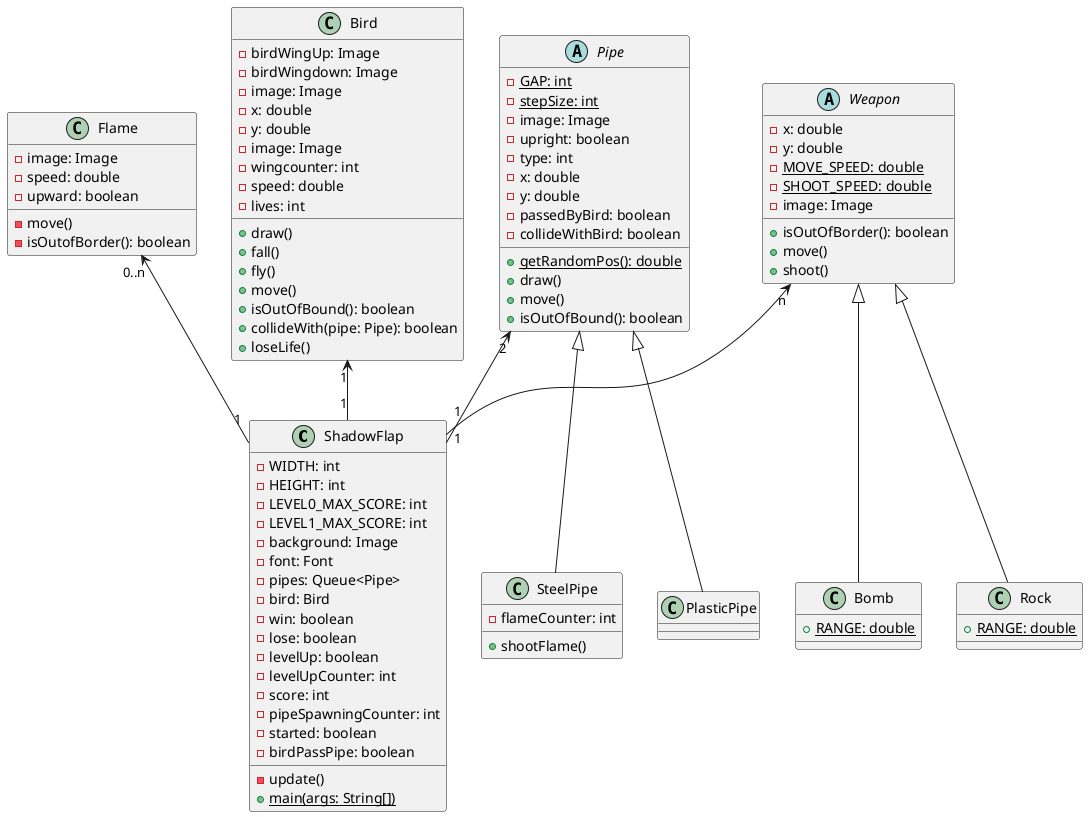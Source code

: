 @startuml
class ShadowFlap {
	- WIDTH: int
	- HEIGHT: int
	- LEVEL0_MAX_SCORE: int
	- LEVEL1_MAX_SCORE: int
	- background: Image
	- font: Font
	- pipes: Queue<Pipe>
	- bird: Bird
	- win: boolean
	- lose: boolean
	- levelUp: boolean
	- levelUpCounter: int
	- score: int
	- pipeSpawningCounter: int
	- started: boolean
	- birdPassPipe: boolean

	- update()
	+ main(args: String[]) {static}
}

abstract class Pipe {
    - GAP: int {static}
    - stepSize: int {static}
	- image: Image
	- upright: boolean
	- type: int
	- x: double
	- y: double
	- passedByBird: boolean
	- collideWithBird: boolean

	+ getRandomPos(): double {static}
	+ draw()
	+ move()
	+ isOutOfBound(): boolean
}

class PlasticPipe extends Pipe {}

class SteelPipe extends Pipe {
	- flameCounter: int

	+ shootFlame()
}

class Flame {
	- image: Image
	- speed: double
	- upward: boolean

	- move()
	- isOutofBorder(): boolean
}

class Bird {
	- birdWingUp: Image
	- birdWingdown: Image
	- image: Image
	- x: double
	- y: double
	- image: Image
	- wingcounter: int
	- speed: double
	- lives: int

	+ draw()
	+ fall()
	+ fly()
	+ move()
	+ isOutOfBound(): boolean
	+ collideWith(pipe: Pipe): boolean
	+ loseLife()
}

abstract class Weapon {
	- x: double
	- y: double
	- MOVE_SPEED: double {static}
	- SHOOT_SPEED: double {static}
	- image: Image

	+ isOutOfBorder(): boolean
	+ move()
	+ shoot()
}

class Rock extends Weapon {
	+ RANGE: double {static}
}

class Bomb extends Weapon {
	+ RANGE: double {static}
}

Pipe "2" <-- "1" ShadowFlap
Bird "1" <-- "1" ShadowFlap
Weapon "n" <-- "1" ShadowFlap
Flame "0..n" <-- "1" ShadowFlap
@enduml
